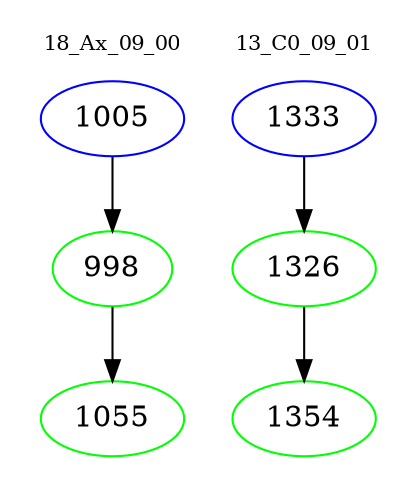 digraph{
subgraph cluster_0 {
color = white
label = "18_Ax_09_00";
fontsize=10;
T0_1005 [label="1005", color="blue"]
T0_1005 -> T0_998 [color="black"]
T0_998 [label="998", color="green"]
T0_998 -> T0_1055 [color="black"]
T0_1055 [label="1055", color="green"]
}
subgraph cluster_1 {
color = white
label = "13_C0_09_01";
fontsize=10;
T1_1333 [label="1333", color="blue"]
T1_1333 -> T1_1326 [color="black"]
T1_1326 [label="1326", color="green"]
T1_1326 -> T1_1354 [color="black"]
T1_1354 [label="1354", color="green"]
}
}
